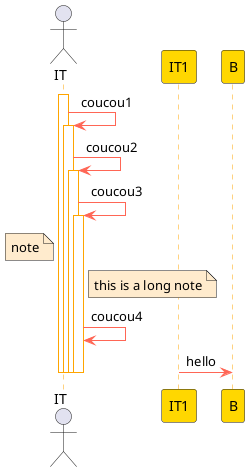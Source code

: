 {
  "sha1": "6efcbpwv9gjnxkt5yahng6irridg99m",
  "insertion": {
    "when": "2024-05-30T20:48:20.934Z",
    "user": "plantuml@gmail.com"
  }
}
@startuml

skinparam participantBackgroundColor gold
skinparam SequenceLifeLineBorderColor orange
skinparam sequenceArrowColor #FF6655
skinparam sequenceArrowFontNameColor #777777
skinparam noteBackgroundColor BlanchedAlmond

actor IT
activate IT
IT->IT : coucou1 
activate IT
IT->IT : coucou2 
activate IT
IT->IT : coucou3
activate IT
note left of IT : note
note right of IT : this is a long note
IT->IT : coucou4

IT1->B : hello

deactivate IT
deactivate IT
deactivate IT
deactivate IT

@enduml
